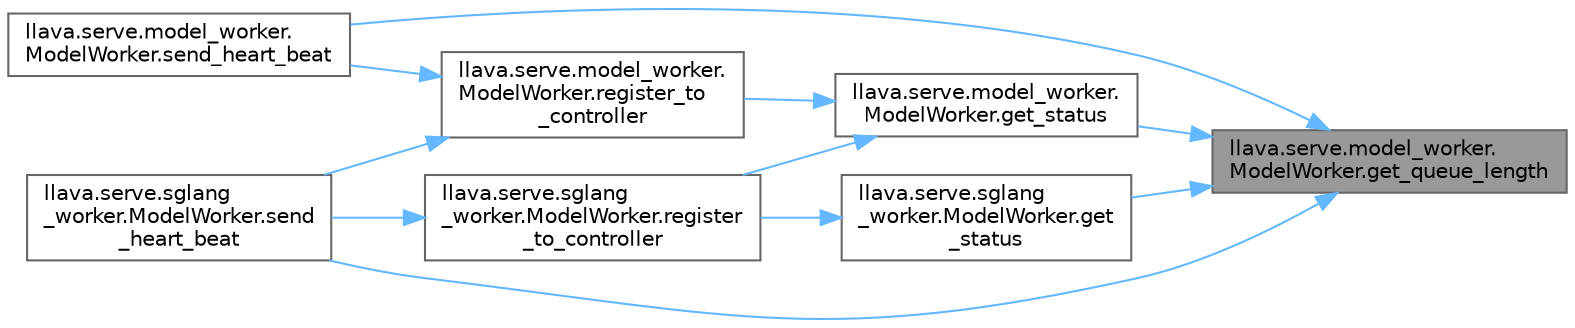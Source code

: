 digraph "llava.serve.model_worker.ModelWorker.get_queue_length"
{
 // LATEX_PDF_SIZE
  bgcolor="transparent";
  edge [fontname=Helvetica,fontsize=10,labelfontname=Helvetica,labelfontsize=10];
  node [fontname=Helvetica,fontsize=10,shape=box,height=0.2,width=0.4];
  rankdir="RL";
  Node1 [id="Node000001",label="llava.serve.model_worker.\lModelWorker.get_queue_length",height=0.2,width=0.4,color="gray40", fillcolor="grey60", style="filled", fontcolor="black",tooltip=" "];
  Node1 -> Node2 [id="edge1_Node000001_Node000002",dir="back",color="steelblue1",style="solid",tooltip=" "];
  Node2 [id="Node000002",label="llava.serve.model_worker.\lModelWorker.get_status",height=0.2,width=0.4,color="grey40", fillcolor="white", style="filled",URL="$classllava_1_1serve_1_1model__worker_1_1_model_worker.html#aec73328af30b9ffe05e2ee9aa5030d8f",tooltip=" "];
  Node2 -> Node3 [id="edge2_Node000002_Node000003",dir="back",color="steelblue1",style="solid",tooltip=" "];
  Node3 [id="Node000003",label="llava.serve.model_worker.\lModelWorker.register_to\l_controller",height=0.2,width=0.4,color="grey40", fillcolor="white", style="filled",URL="$classllava_1_1serve_1_1model__worker_1_1_model_worker.html#a936cd43aacce1d84b0a42f01aff23b02",tooltip=" "];
  Node3 -> Node4 [id="edge3_Node000003_Node000004",dir="back",color="steelblue1",style="solid",tooltip=" "];
  Node4 [id="Node000004",label="llava.serve.model_worker.\lModelWorker.send_heart_beat",height=0.2,width=0.4,color="grey40", fillcolor="white", style="filled",URL="$classllava_1_1serve_1_1model__worker_1_1_model_worker.html#ad5a095555d4c9bb8d5f4db7db559e69e",tooltip=" "];
  Node3 -> Node5 [id="edge4_Node000003_Node000005",dir="back",color="steelblue1",style="solid",tooltip=" "];
  Node5 [id="Node000005",label="llava.serve.sglang\l_worker.ModelWorker.send\l_heart_beat",height=0.2,width=0.4,color="grey40", fillcolor="white", style="filled",URL="$classllava_1_1serve_1_1sglang__worker_1_1_model_worker.html#a6915ed825ca90fb2ceea9fbe041dcc95",tooltip=" "];
  Node2 -> Node6 [id="edge5_Node000002_Node000006",dir="back",color="steelblue1",style="solid",tooltip=" "];
  Node6 [id="Node000006",label="llava.serve.sglang\l_worker.ModelWorker.register\l_to_controller",height=0.2,width=0.4,color="grey40", fillcolor="white", style="filled",URL="$classllava_1_1serve_1_1sglang__worker_1_1_model_worker.html#a4d28a879c8a59361d4f9ea1b198931f7",tooltip=" "];
  Node6 -> Node5 [id="edge6_Node000006_Node000005",dir="back",color="steelblue1",style="solid",tooltip=" "];
  Node1 -> Node7 [id="edge7_Node000001_Node000007",dir="back",color="steelblue1",style="solid",tooltip=" "];
  Node7 [id="Node000007",label="llava.serve.sglang\l_worker.ModelWorker.get\l_status",height=0.2,width=0.4,color="grey40", fillcolor="white", style="filled",URL="$classllava_1_1serve_1_1sglang__worker_1_1_model_worker.html#a342e888cb2785863ef671216cae4b375",tooltip=" "];
  Node7 -> Node6 [id="edge8_Node000007_Node000006",dir="back",color="steelblue1",style="solid",tooltip=" "];
  Node1 -> Node4 [id="edge9_Node000001_Node000004",dir="back",color="steelblue1",style="solid",tooltip=" "];
  Node1 -> Node5 [id="edge10_Node000001_Node000005",dir="back",color="steelblue1",style="solid",tooltip=" "];
}
